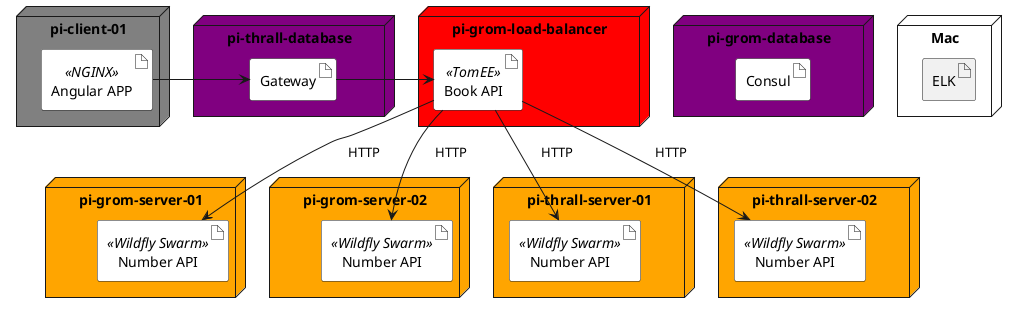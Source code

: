 @startuml

node "pi-client-01" as piclient #grey {
    artifact "Angular APP" <<NGINX>> as angular #white
}

node "pi-grom-server-01" as piserver1 #orange {
    artifact "Number API" <<Wildfly Swarm>> as numberapi #white
}

node "pi-grom-server-02" as piserver2 #orange {
    artifact "Number API" <<Wildfly Swarm>> as numberapi2 #white
}

node "pi-thrall-server-01" as piserver3 #orange {
    artifact "Number API" <<Wildfly Swarm>> as numberapi3 #white
}

node "pi-thrall-server-02" as piserver4 #orange {
    artifact "Number API" <<Wildfly Swarm>> as numberapi4 #white
}

node "pi-grom-load-balancer" as piserver5 #red {
    artifact "Book API" <<TomEE>> as bookapi #white
}

node "pi-grom-database" as piregistry #purple {
    artifact "Consul" as consule #white
}

node "pi-thrall-database" as pitag #purple {
    artifact "Gateway" as gateway #white
}

node "Mac" as mac {
    artifact "ELK" as elk
}

angular -> gateway
gateway -> bookapi
bookapi --> numberapi: "     HTTP      "
bookapi --> numberapi2: "     HTTP      "
bookapi --> numberapi3: "     HTTP      "
bookapi --> numberapi4: "     HTTP      "
@enduml
